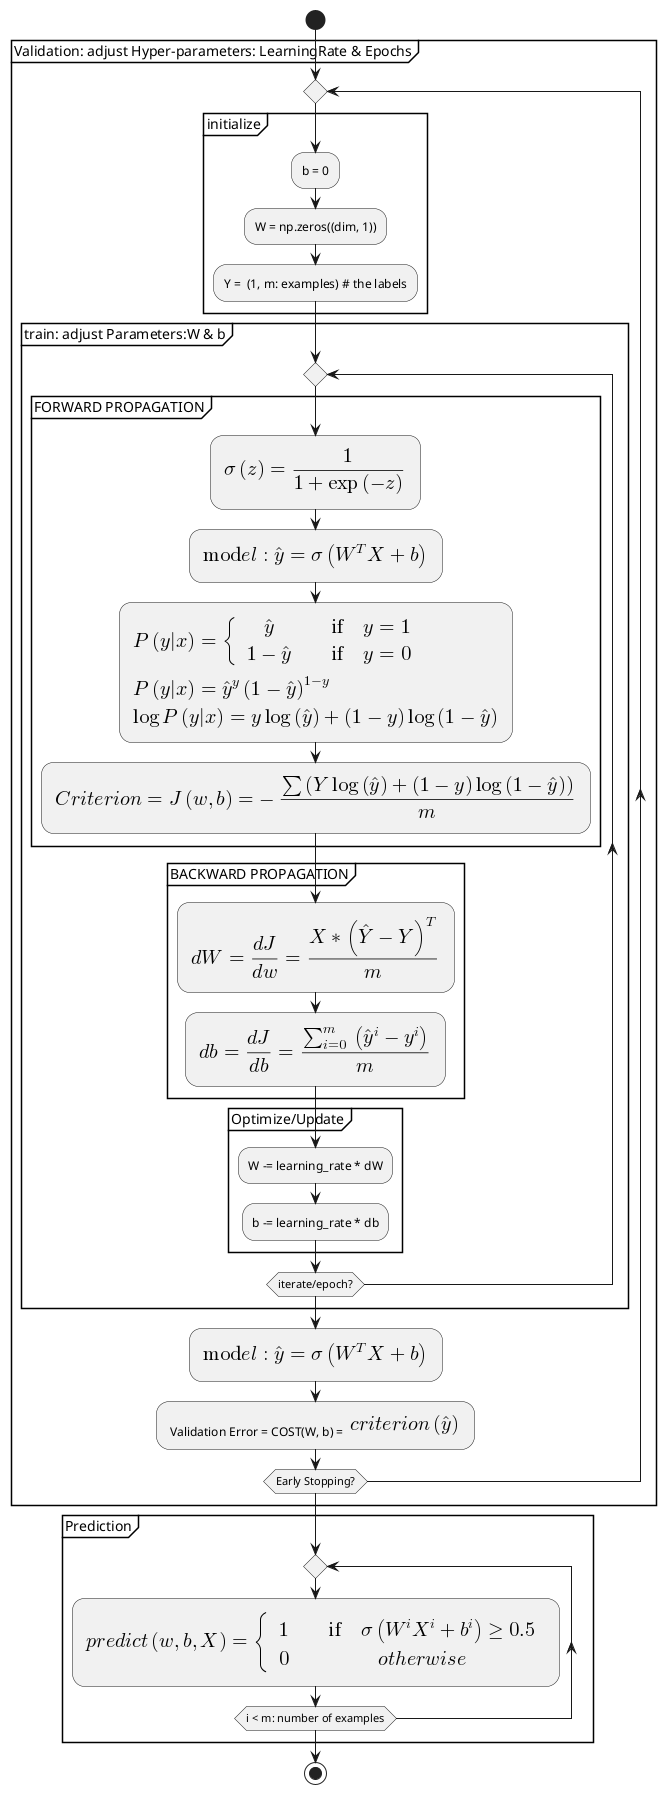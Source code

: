 @startuml
/'
  Gradient Descent
'/
start

partition "Validation: adjust Hyper-parameters: LearningRate & Epochs" {

  repeat

    partition initialize {
      :b = 0;
      :W = np.zeros((dim, 1));
      :Y =  (1, m: examples) # the labels;
    }

    partition "train: adjust Parameters:W & b" {

        repeat

          partition "FORWARD PROPAGATION" {
            :<math>sigma(z) = 1/( 1 + exp(-z) )</math>;
            :<math> model: hat y = sigma(W^T X + b)</math>;

            :<math>P(y|x) = {(hat y, if y = 1), (1 - hat y, if y = 0):}</math>
            <math>P(y|x) = hat y ^y (1 - hat y)^(1-y)</math>
            <math>log P(y|x) = y log(hat y) + (1-y) log(1 - hat y)</math>;

            :<math>Criterion = J(w, b) = - ( sum(Y log(hat y) + (1 - y) log(1 - hat y) ) ) / m</math>;
          }

          partition "BACKWARD PROPAGATION" {

            :<math>dW = (dJ)/(dw) =  (X ** (hat Y - Y)^T) / m</math>;
            :<math>db = (dJ)/(db) = (sum_(i=0)^m (hat y^i - y^i)) / m</math>;

          }

          partition "Optimize/Update" {
            :W -= learning_rate * dW;
            :b -= learning_rate * db;
          }
        repeat while (iterate/epoch?)
    }

    :<math> model: hat y = sigma(W^T X + b)</math>;
    : Validation Error = COST(W, b) = <math>criterion( hat y )</math>;

  repeat while (Early Stopping?)
}
partition "Prediction" {
  repeat
    :<math>predict(w, b, X) = { (1, if sigma(W^(i) X^(i) + b^(i)) >= 0.5), (0 , otherwise):}</math>;
  repeat while (i < m: number of examples)
}
stop
@enduml
